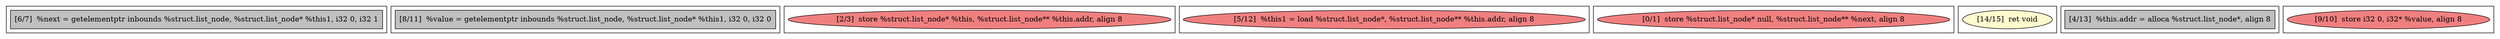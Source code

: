 
digraph G {





subgraph cluster94 {


node385 [fillcolor=grey,label="[6/7]  %next = getelementptr inbounds %struct.list_node, %struct.list_node* %this1, i32 0, i32 1",shape=rectangle,style=filled ]



}

subgraph cluster93 {


node384 [fillcolor=grey,label="[8/11]  %value = getelementptr inbounds %struct.list_node, %struct.list_node* %this1, i32 0, i32 0",shape=rectangle,style=filled ]



}

subgraph cluster88 {


node379 [fillcolor=lightcoral,label="[2/3]  store %struct.list_node* %this, %struct.list_node** %this.addr, align 8",shape=ellipse,style=filled ]



}

subgraph cluster90 {


node381 [fillcolor=lightcoral,label="[5/12]  %this1 = load %struct.list_node*, %struct.list_node** %this.addr, align 8",shape=ellipse,style=filled ]



}

subgraph cluster87 {


node378 [fillcolor=lightcoral,label="[0/1]  store %struct.list_node* null, %struct.list_node** %next, align 8",shape=ellipse,style=filled ]



}

subgraph cluster91 {


node382 [fillcolor=lemonchiffon,label="[14/15]  ret void",shape=ellipse,style=filled ]



}

subgraph cluster89 {


node380 [fillcolor=grey,label="[4/13]  %this.addr = alloca %struct.list_node*, align 8",shape=rectangle,style=filled ]



}

subgraph cluster92 {


node383 [fillcolor=lightcoral,label="[9/10]  store i32 0, i32* %value, align 8",shape=ellipse,style=filled ]



}

}
